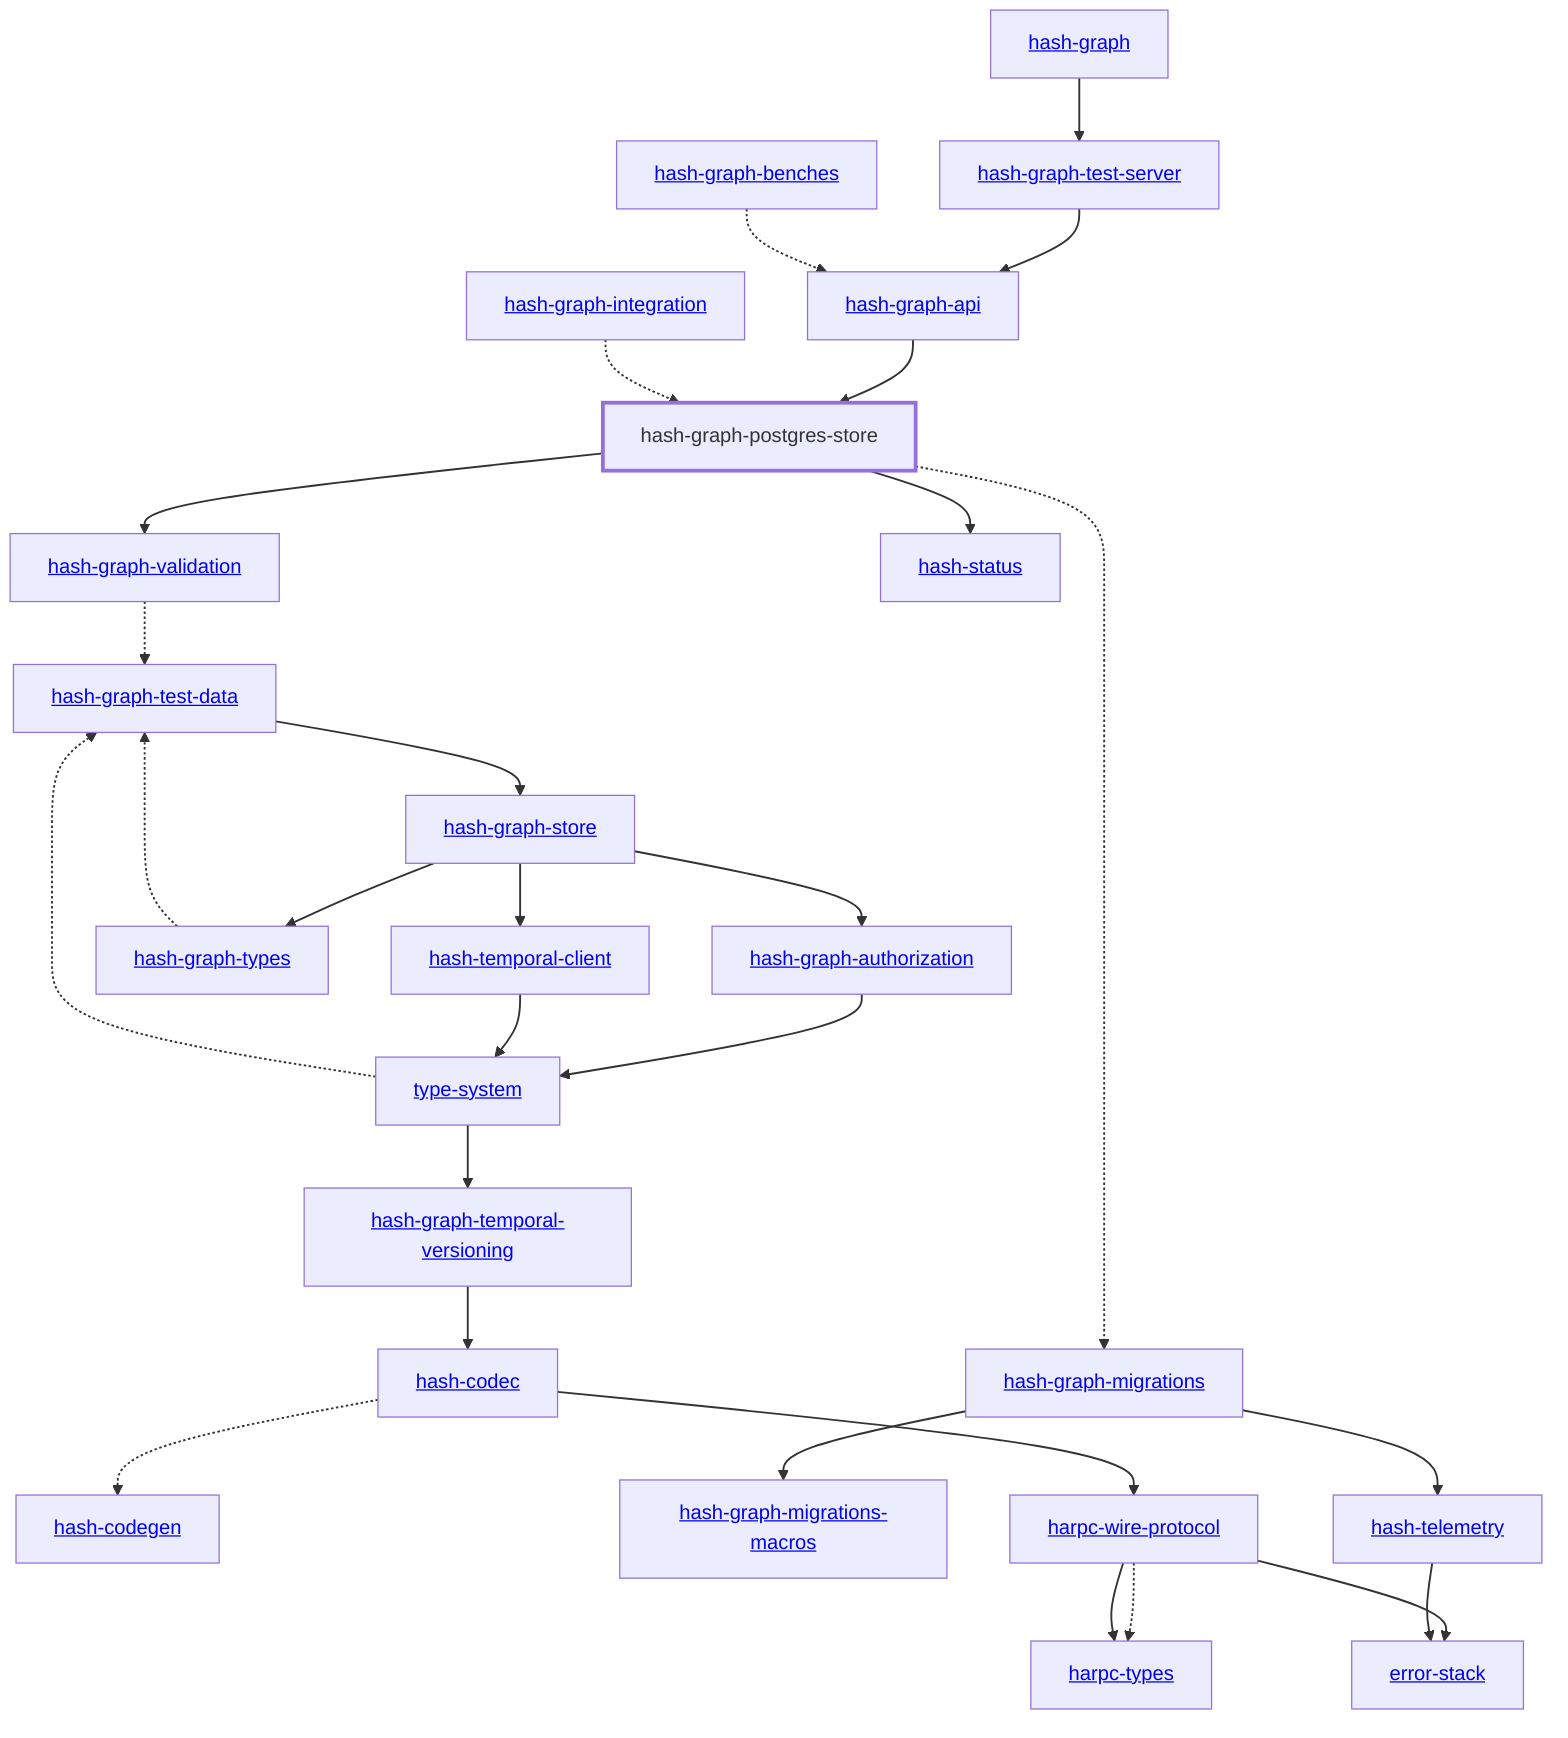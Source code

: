 graph TD
    linkStyle default stroke-width:1.5px
    classDef default stroke-width:1px
    classDef root stroke-width:3px
    classDef dev stroke-width:1px
    classDef build stroke-width:1px
    %% Legend
    %% --> : Normal dependency
    %% -.-> : Dev dependency
    %% ---> : Build dependency
    0[<a href="../hash_graph/index.html">hash-graph</a>]
    1[<a href="../type_system/index.html">type-system</a>]
    2[<a href="../hash_codec/index.html">hash-codec</a>]
    3[<a href="../hash_codegen/index.html">hash-codegen</a>]
    4[<a href="../hash_graph_api/index.html">hash-graph-api</a>]
    5[<a href="../hash_graph_authorization/index.html">hash-graph-authorization</a>]
    6[<a href="../hash_graph_migrations/index.html">hash-graph-migrations</a>]
    7[<a href="../hash_graph_migrations_macros/index.html">hash-graph-migrations-macros</a>]
    8[hash-graph-postgres-store]
    class 8 root
    9[<a href="../hash_graph_store/index.html">hash-graph-store</a>]
    10[<a href="../hash_graph_temporal_versioning/index.html">hash-graph-temporal-versioning</a>]
    11[<a href="../hash_graph_test_server/index.html">hash-graph-test-server</a>]
    12[<a href="../hash_graph_types/index.html">hash-graph-types</a>]
    13[<a href="../hash_graph_validation/index.html">hash-graph-validation</a>]
    14[<a href="../harpc_types/index.html">harpc-types</a>]
    15[<a href="../harpc_wire_protocol/index.html">harpc-wire-protocol</a>]
    16[<a href="../hash_status/index.html">hash-status</a>]
    17[<a href="../hash_telemetry/index.html">hash-telemetry</a>]
    18[<a href="../hash_temporal_client/index.html">hash-temporal-client</a>]
    19[<a href="../error_stack/index.html">error-stack</a>]
    20[<a href="../hash_graph_benches/index.html">hash-graph-benches</a>]
    21[<a href="../hash_graph_integration/index.html">hash-graph-integration</a>]
    22[<a href="../hash_graph_test_data/index.html">hash-graph-test-data</a>]
    0 --> 11
    1 --> 10
    1 -.-> 22
    2 -.-> 3
    2 --> 15
    4 --> 8
    5 --> 1
    6 --> 7
    6 --> 17
    8 -.-> 6
    8 --> 13
    8 --> 16
    9 --> 5
    9 --> 12
    9 --> 18
    10 --> 2
    11 --> 4
    12 -.-> 22
    13 -.-> 22
    15 -.-> 14
    15 --> 14
    15 --> 19
    17 --> 19
    18 --> 1
    20 -.-> 4
    21 -.-> 8
    22 --> 9